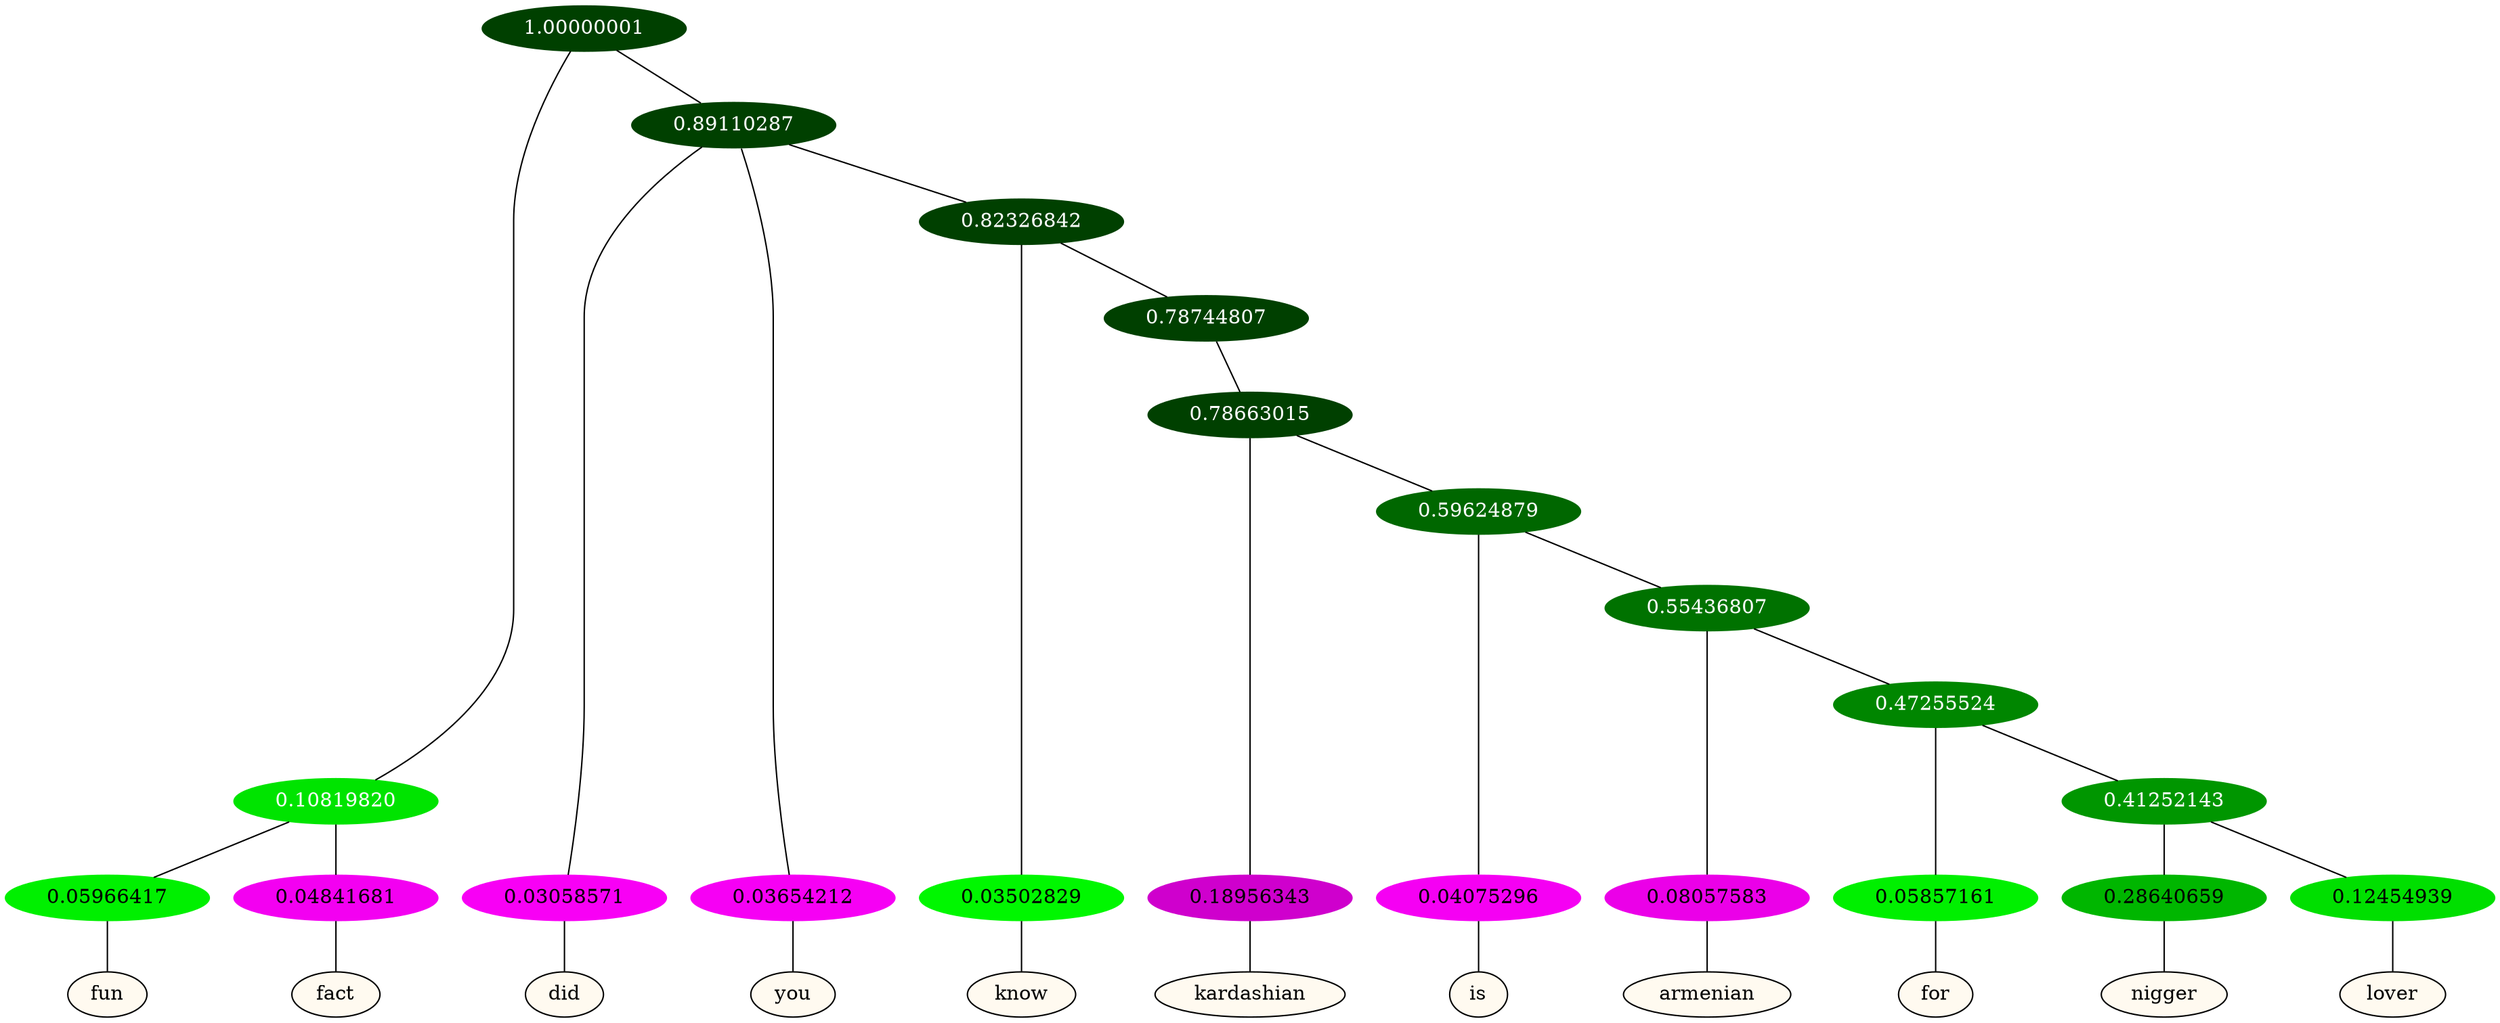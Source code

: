 graph {
	node [format=png height=0.15 nodesep=0.001 ordering=out overlap=prism overlap_scaling=0.01 ranksep=0.001 ratio=0.2 style=filled width=0.15]
	{
		rank=same
		a_w_3 [label=fun color=black fillcolor=floralwhite style="filled,solid"]
		a_w_4 [label=fact color=black fillcolor=floralwhite style="filled,solid"]
		a_w_5 [label=did color=black fillcolor=floralwhite style="filled,solid"]
		a_w_6 [label=you color=black fillcolor=floralwhite style="filled,solid"]
		a_w_8 [label=know color=black fillcolor=floralwhite style="filled,solid"]
		a_w_11 [label=kardashian color=black fillcolor=floralwhite style="filled,solid"]
		a_w_13 [label=is color=black fillcolor=floralwhite style="filled,solid"]
		a_w_15 [label=armenian color=black fillcolor=floralwhite style="filled,solid"]
		a_w_17 [label=for color=black fillcolor=floralwhite style="filled,solid"]
		a_w_19 [label=nigger color=black fillcolor=floralwhite style="filled,solid"]
		a_w_20 [label=lover color=black fillcolor=floralwhite style="filled,solid"]
	}
	a_n_3 -- a_w_3
	a_n_4 -- a_w_4
	a_n_5 -- a_w_5
	a_n_6 -- a_w_6
	a_n_8 -- a_w_8
	a_n_11 -- a_w_11
	a_n_13 -- a_w_13
	a_n_15 -- a_w_15
	a_n_17 -- a_w_17
	a_n_19 -- a_w_19
	a_n_20 -- a_w_20
	{
		rank=same
		a_n_3 [label=0.05966417 color="0.334 1.000 0.940" fontcolor=black]
		a_n_4 [label=0.04841681 color="0.835 1.000 0.952" fontcolor=black]
		a_n_5 [label=0.03058571 color="0.835 1.000 0.969" fontcolor=black]
		a_n_6 [label=0.03654212 color="0.835 1.000 0.963" fontcolor=black]
		a_n_8 [label=0.03502829 color="0.334 1.000 0.965" fontcolor=black]
		a_n_11 [label=0.18956343 color="0.835 1.000 0.810" fontcolor=black]
		a_n_13 [label=0.04075296 color="0.835 1.000 0.959" fontcolor=black]
		a_n_15 [label=0.08057583 color="0.835 1.000 0.919" fontcolor=black]
		a_n_17 [label=0.05857161 color="0.334 1.000 0.941" fontcolor=black]
		a_n_19 [label=0.28640659 color="0.334 1.000 0.714" fontcolor=black]
		a_n_20 [label=0.12454939 color="0.334 1.000 0.875" fontcolor=black]
	}
	a_n_0 [label=1.00000001 color="0.334 1.000 0.250" fontcolor=grey99]
	a_n_1 [label=0.10819820 color="0.334 1.000 0.892" fontcolor=grey99]
	a_n_0 -- a_n_1
	a_n_2 [label=0.89110287 color="0.334 1.000 0.250" fontcolor=grey99]
	a_n_0 -- a_n_2
	a_n_1 -- a_n_3
	a_n_1 -- a_n_4
	a_n_2 -- a_n_5
	a_n_2 -- a_n_6
	a_n_7 [label=0.82326842 color="0.334 1.000 0.250" fontcolor=grey99]
	a_n_2 -- a_n_7
	a_n_7 -- a_n_8
	a_n_9 [label=0.78744807 color="0.334 1.000 0.250" fontcolor=grey99]
	a_n_7 -- a_n_9
	a_n_10 [label=0.78663015 color="0.334 1.000 0.250" fontcolor=grey99]
	a_n_9 -- a_n_10
	a_n_10 -- a_n_11
	a_n_12 [label=0.59624879 color="0.334 1.000 0.404" fontcolor=grey99]
	a_n_10 -- a_n_12
	a_n_12 -- a_n_13
	a_n_14 [label=0.55436807 color="0.334 1.000 0.446" fontcolor=grey99]
	a_n_12 -- a_n_14
	a_n_14 -- a_n_15
	a_n_16 [label=0.47255524 color="0.334 1.000 0.527" fontcolor=grey99]
	a_n_14 -- a_n_16
	a_n_16 -- a_n_17
	a_n_18 [label=0.41252143 color="0.334 1.000 0.587" fontcolor=grey99]
	a_n_16 -- a_n_18
	a_n_18 -- a_n_19
	a_n_18 -- a_n_20
}
